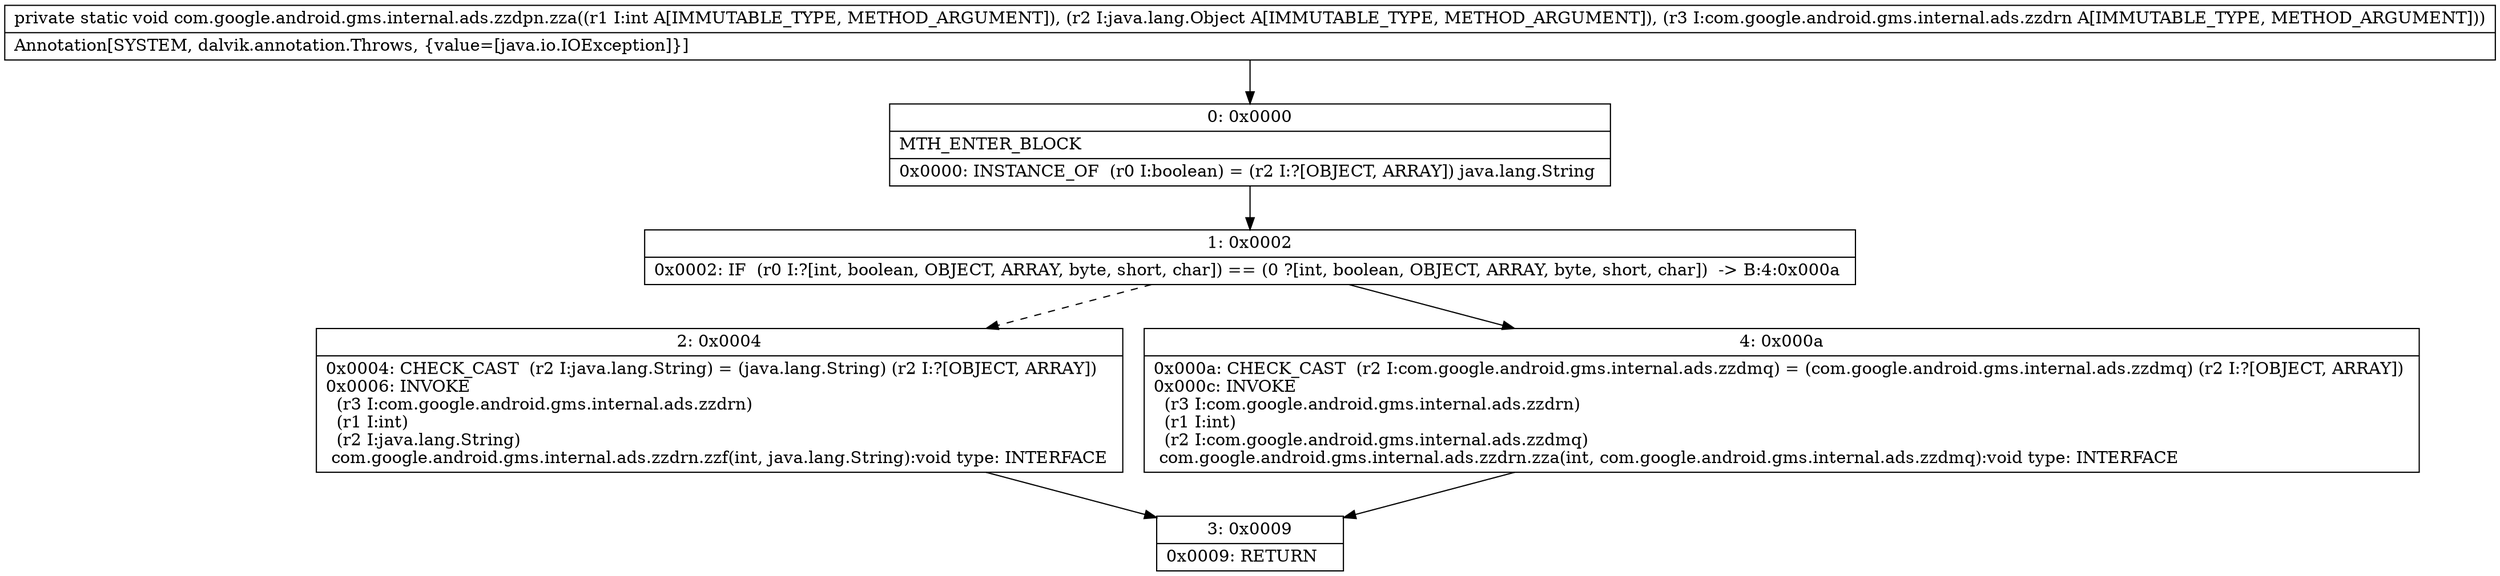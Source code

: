 digraph "CFG forcom.google.android.gms.internal.ads.zzdpn.zza(ILjava\/lang\/Object;Lcom\/google\/android\/gms\/internal\/ads\/zzdrn;)V" {
Node_0 [shape=record,label="{0\:\ 0x0000|MTH_ENTER_BLOCK\l|0x0000: INSTANCE_OF  (r0 I:boolean) = (r2 I:?[OBJECT, ARRAY]) java.lang.String \l}"];
Node_1 [shape=record,label="{1\:\ 0x0002|0x0002: IF  (r0 I:?[int, boolean, OBJECT, ARRAY, byte, short, char]) == (0 ?[int, boolean, OBJECT, ARRAY, byte, short, char])  \-\> B:4:0x000a \l}"];
Node_2 [shape=record,label="{2\:\ 0x0004|0x0004: CHECK_CAST  (r2 I:java.lang.String) = (java.lang.String) (r2 I:?[OBJECT, ARRAY]) \l0x0006: INVOKE  \l  (r3 I:com.google.android.gms.internal.ads.zzdrn)\l  (r1 I:int)\l  (r2 I:java.lang.String)\l com.google.android.gms.internal.ads.zzdrn.zzf(int, java.lang.String):void type: INTERFACE \l}"];
Node_3 [shape=record,label="{3\:\ 0x0009|0x0009: RETURN   \l}"];
Node_4 [shape=record,label="{4\:\ 0x000a|0x000a: CHECK_CAST  (r2 I:com.google.android.gms.internal.ads.zzdmq) = (com.google.android.gms.internal.ads.zzdmq) (r2 I:?[OBJECT, ARRAY]) \l0x000c: INVOKE  \l  (r3 I:com.google.android.gms.internal.ads.zzdrn)\l  (r1 I:int)\l  (r2 I:com.google.android.gms.internal.ads.zzdmq)\l com.google.android.gms.internal.ads.zzdrn.zza(int, com.google.android.gms.internal.ads.zzdmq):void type: INTERFACE \l}"];
MethodNode[shape=record,label="{private static void com.google.android.gms.internal.ads.zzdpn.zza((r1 I:int A[IMMUTABLE_TYPE, METHOD_ARGUMENT]), (r2 I:java.lang.Object A[IMMUTABLE_TYPE, METHOD_ARGUMENT]), (r3 I:com.google.android.gms.internal.ads.zzdrn A[IMMUTABLE_TYPE, METHOD_ARGUMENT]))  | Annotation[SYSTEM, dalvik.annotation.Throws, \{value=[java.io.IOException]\}]\l}"];
MethodNode -> Node_0;
Node_0 -> Node_1;
Node_1 -> Node_2[style=dashed];
Node_1 -> Node_4;
Node_2 -> Node_3;
Node_4 -> Node_3;
}

